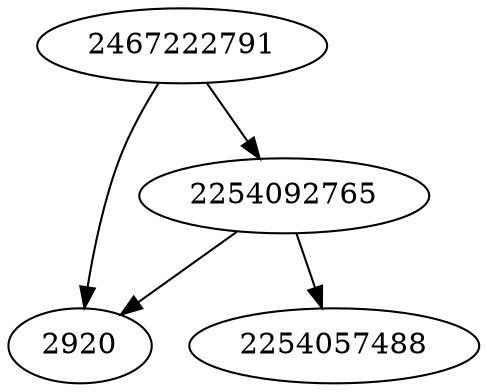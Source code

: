 strict digraph  {
2920;
2254057488;
2254092765;
2467222791;
2254092765 -> 2920;
2254092765 -> 2254057488;
2467222791 -> 2920;
2467222791 -> 2254092765;
}
